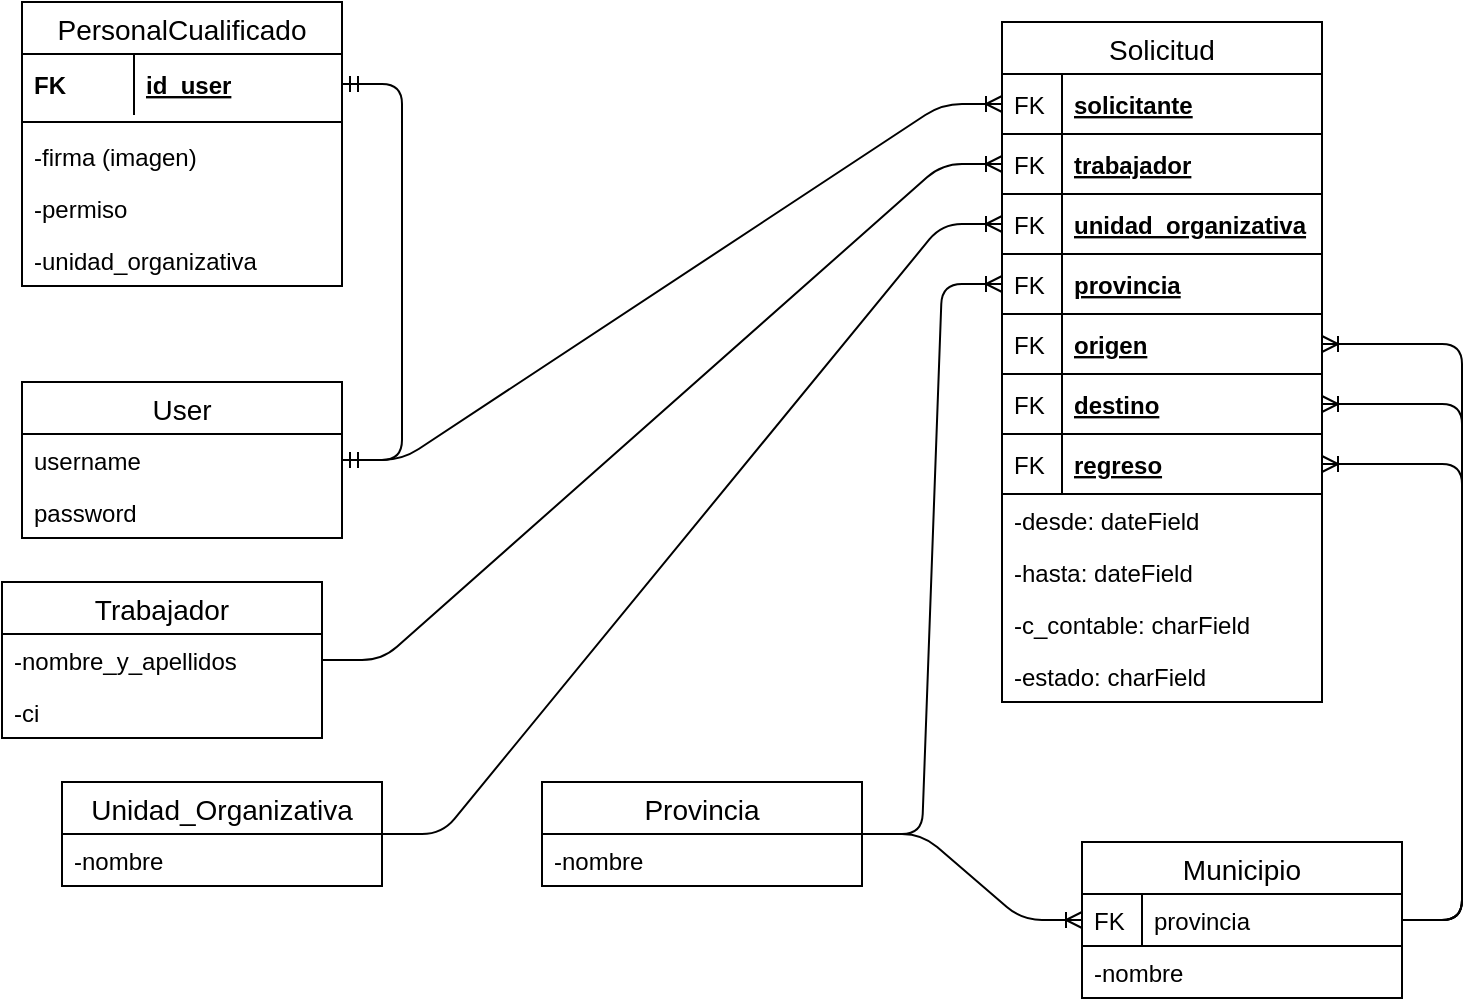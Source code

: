 <mxfile version="13.0.3" type="device"><diagram id="hRr21CLCrdRgrjfULaE2" name="Page-1"><mxGraphModel dx="1108" dy="1603" grid="1" gridSize="10" guides="1" tooltips="1" connect="1" arrows="1" fold="1" page="1" pageScale="1" pageWidth="850" pageHeight="1100" math="0" shadow="0"><root><mxCell id="0"/><mxCell id="1" parent="0"/><mxCell id="ndsB-dTFMg19qVN3Dk2F-6" value="" style="edgeStyle=entityRelationEdgeStyle;fontSize=12;html=1;endArrow=ERmandOne;startArrow=ERmandOne;" edge="1" parent="1" source="XvpRmZklelpXqOV7-6P2-1" target="XvpRmZklelpXqOV7-6P2-6"><mxGeometry width="100" height="100" relative="1" as="geometry"><mxPoint x="370" y="230" as="sourcePoint"/><mxPoint x="470" y="130" as="targetPoint"/></mxGeometry></mxCell><mxCell id="ndsB-dTFMg19qVN3Dk2F-27" value="" style="edgeStyle=entityRelationEdgeStyle;fontSize=12;html=1;endArrow=ERoneToMany;" edge="1" parent="1" source="ndsB-dTFMg19qVN3Dk2F-17" target="ndsB-dTFMg19qVN3Dk2F-25"><mxGeometry width="100" height="100" relative="1" as="geometry"><mxPoint x="430" y="90" as="sourcePoint"/><mxPoint x="530" y="-10" as="targetPoint"/></mxGeometry></mxCell><mxCell id="ndsB-dTFMg19qVN3Dk2F-30" value="" style="edgeStyle=entityRelationEdgeStyle;fontSize=12;html=1;endArrow=ERoneToMany;" edge="1" parent="1" source="XvpRmZklelpXqOV7-6P2-1" target="VsDk8TmTaZAcnqVRvGHH-18"><mxGeometry width="100" height="100" relative="1" as="geometry"><mxPoint x="270" y="-130" as="sourcePoint"/><mxPoint x="530" y="-10" as="targetPoint"/></mxGeometry></mxCell><mxCell id="ndsB-dTFMg19qVN3Dk2F-31" value="" style="edgeStyle=entityRelationEdgeStyle;fontSize=12;html=1;endArrow=ERoneToMany;" edge="1" parent="1" source="ndsB-dTFMg19qVN3Dk2F-9" target="ndsB-dTFMg19qVN3Dk2F-28"><mxGeometry width="100" height="100" relative="1" as="geometry"><mxPoint x="430" y="60" as="sourcePoint"/><mxPoint x="530" y="-40" as="targetPoint"/></mxGeometry></mxCell><mxCell id="ndsB-dTFMg19qVN3Dk2F-34" value="" style="edgeStyle=entityRelationEdgeStyle;fontSize=12;html=1;endArrow=ERoneToMany;" edge="1" parent="1" source="ndsB-dTFMg19qVN3Dk2F-13" target="ndsB-dTFMg19qVN3Dk2F-32"><mxGeometry width="100" height="100" relative="1" as="geometry"><mxPoint x="430" y="60" as="sourcePoint"/><mxPoint x="530" y="-40" as="targetPoint"/></mxGeometry></mxCell><mxCell id="ndsB-dTFMg19qVN3Dk2F-37" value="" style="edgeStyle=entityRelationEdgeStyle;fontSize=12;html=1;endArrow=ERoneToMany;" edge="1" parent="1" source="ndsB-dTFMg19qVN3Dk2F-17" target="ndsB-dTFMg19qVN3Dk2F-35"><mxGeometry width="100" height="100" relative="1" as="geometry"><mxPoint x="430" y="60" as="sourcePoint"/><mxPoint x="530" y="-40" as="targetPoint"/></mxGeometry></mxCell><mxCell id="ndsB-dTFMg19qVN3Dk2F-40" value="" style="edgeStyle=entityRelationEdgeStyle;fontSize=12;html=1;endArrow=ERoneToMany;" edge="1" parent="1" source="ndsB-dTFMg19qVN3Dk2F-21" target="ndsB-dTFMg19qVN3Dk2F-38"><mxGeometry width="100" height="100" relative="1" as="geometry"><mxPoint x="430" y="60" as="sourcePoint"/><mxPoint x="530" y="-40" as="targetPoint"/></mxGeometry></mxCell><mxCell id="ndsB-dTFMg19qVN3Dk2F-44" value="" style="edgeStyle=entityRelationEdgeStyle;fontSize=12;html=1;endArrow=ERoneToMany;" edge="1" parent="1" source="ndsB-dTFMg19qVN3Dk2F-21" target="ndsB-dTFMg19qVN3Dk2F-42"><mxGeometry width="100" height="100" relative="1" as="geometry"><mxPoint x="430" y="220" as="sourcePoint"/><mxPoint x="530" y="120" as="targetPoint"/></mxGeometry></mxCell><mxCell id="ndsB-dTFMg19qVN3Dk2F-47" value="" style="edgeStyle=entityRelationEdgeStyle;fontSize=12;html=1;endArrow=ERoneToMany;" edge="1" parent="1" source="ndsB-dTFMg19qVN3Dk2F-21" target="ndsB-dTFMg19qVN3Dk2F-45"><mxGeometry width="100" height="100" relative="1" as="geometry"><mxPoint x="430" y="220" as="sourcePoint"/><mxPoint x="530" y="120" as="targetPoint"/></mxGeometry></mxCell><mxCell id="VsDk8TmTaZAcnqVRvGHH-17" value="Solicitud" style="swimlane;fontStyle=0;childLayout=stackLayout;horizontal=1;startSize=26;horizontalStack=0;resizeParent=1;resizeParentMax=0;resizeLast=0;collapsible=1;marginBottom=0;align=center;fontSize=14;" parent="1" vertex="1"><mxGeometry x="550" y="-940" width="160" height="340" as="geometry"/></mxCell><mxCell id="VsDk8TmTaZAcnqVRvGHH-18" value="solicitante" style="shape=partialRectangle;top=0;left=0;right=0;bottom=1;align=left;verticalAlign=middle;fillColor=none;spacingLeft=34;spacingRight=4;overflow=hidden;rotatable=0;points=[[0,0.5],[1,0.5]];portConstraint=eastwest;dropTarget=0;fontStyle=5;fontSize=12;" parent="VsDk8TmTaZAcnqVRvGHH-17" vertex="1"><mxGeometry y="26" width="160" height="30" as="geometry"/></mxCell><mxCell id="VsDk8TmTaZAcnqVRvGHH-19" value="FK" style="shape=partialRectangle;top=0;left=0;bottom=0;fillColor=none;align=left;verticalAlign=middle;spacingLeft=4;spacingRight=4;overflow=hidden;rotatable=0;points=[];portConstraint=eastwest;part=1;fontSize=12;" parent="VsDk8TmTaZAcnqVRvGHH-18" vertex="1" connectable="0"><mxGeometry width="30" height="30" as="geometry"/></mxCell><mxCell id="ndsB-dTFMg19qVN3Dk2F-28" value="trabajador" style="shape=partialRectangle;top=0;left=0;right=0;bottom=1;align=left;verticalAlign=middle;fillColor=none;spacingLeft=34;spacingRight=4;overflow=hidden;rotatable=0;points=[[0,0.5],[1,0.5]];portConstraint=eastwest;dropTarget=0;fontStyle=5;fontSize=12;" vertex="1" parent="VsDk8TmTaZAcnqVRvGHH-17"><mxGeometry y="56" width="160" height="30" as="geometry"/></mxCell><mxCell id="ndsB-dTFMg19qVN3Dk2F-29" value="FK" style="shape=partialRectangle;top=0;left=0;bottom=0;fillColor=none;align=left;verticalAlign=middle;spacingLeft=4;spacingRight=4;overflow=hidden;rotatable=0;points=[];portConstraint=eastwest;part=1;fontSize=12;" vertex="1" connectable="0" parent="ndsB-dTFMg19qVN3Dk2F-28"><mxGeometry width="30" height="30" as="geometry"/></mxCell><mxCell id="ndsB-dTFMg19qVN3Dk2F-32" value="unidad_organizativa" style="shape=partialRectangle;top=0;left=0;right=0;bottom=1;align=left;verticalAlign=middle;fillColor=none;spacingLeft=34;spacingRight=4;overflow=hidden;rotatable=0;points=[[0,0.5],[1,0.5]];portConstraint=eastwest;dropTarget=0;fontStyle=5;fontSize=12;" vertex="1" parent="VsDk8TmTaZAcnqVRvGHH-17"><mxGeometry y="86" width="160" height="30" as="geometry"/></mxCell><mxCell id="ndsB-dTFMg19qVN3Dk2F-33" value="FK" style="shape=partialRectangle;top=0;left=0;bottom=0;fillColor=none;align=left;verticalAlign=middle;spacingLeft=4;spacingRight=4;overflow=hidden;rotatable=0;points=[];portConstraint=eastwest;part=1;fontSize=12;" vertex="1" connectable="0" parent="ndsB-dTFMg19qVN3Dk2F-32"><mxGeometry width="30" height="30" as="geometry"/></mxCell><mxCell id="ndsB-dTFMg19qVN3Dk2F-35" value="provincia" style="shape=partialRectangle;top=0;left=0;right=0;bottom=1;align=left;verticalAlign=middle;fillColor=none;spacingLeft=34;spacingRight=4;overflow=hidden;rotatable=0;points=[[0,0.5],[1,0.5]];portConstraint=eastwest;dropTarget=0;fontStyle=5;fontSize=12;" vertex="1" parent="VsDk8TmTaZAcnqVRvGHH-17"><mxGeometry y="116" width="160" height="30" as="geometry"/></mxCell><mxCell id="ndsB-dTFMg19qVN3Dk2F-36" value="FK" style="shape=partialRectangle;top=0;left=0;bottom=0;fillColor=none;align=left;verticalAlign=middle;spacingLeft=4;spacingRight=4;overflow=hidden;rotatable=0;points=[];portConstraint=eastwest;part=1;fontSize=12;" vertex="1" connectable="0" parent="ndsB-dTFMg19qVN3Dk2F-35"><mxGeometry width="30" height="30" as="geometry"/></mxCell><mxCell id="ndsB-dTFMg19qVN3Dk2F-38" value="origen" style="shape=partialRectangle;top=0;left=0;right=0;bottom=1;align=left;verticalAlign=middle;fillColor=none;spacingLeft=34;spacingRight=4;overflow=hidden;rotatable=0;points=[[0,0.5],[1,0.5]];portConstraint=eastwest;dropTarget=0;fontStyle=5;fontSize=12;" vertex="1" parent="VsDk8TmTaZAcnqVRvGHH-17"><mxGeometry y="146" width="160" height="30" as="geometry"/></mxCell><mxCell id="ndsB-dTFMg19qVN3Dk2F-39" value="FK" style="shape=partialRectangle;top=0;left=0;bottom=0;fillColor=none;align=left;verticalAlign=middle;spacingLeft=4;spacingRight=4;overflow=hidden;rotatable=0;points=[];portConstraint=eastwest;part=1;fontSize=12;" vertex="1" connectable="0" parent="ndsB-dTFMg19qVN3Dk2F-38"><mxGeometry width="30" height="30" as="geometry"/></mxCell><mxCell id="ndsB-dTFMg19qVN3Dk2F-42" value="destino" style="shape=partialRectangle;top=0;left=0;right=0;bottom=1;align=left;verticalAlign=middle;fillColor=none;spacingLeft=34;spacingRight=4;overflow=hidden;rotatable=0;points=[[0,0.5],[1,0.5]];portConstraint=eastwest;dropTarget=0;fontStyle=5;fontSize=12;" vertex="1" parent="VsDk8TmTaZAcnqVRvGHH-17"><mxGeometry y="176" width="160" height="30" as="geometry"/></mxCell><mxCell id="ndsB-dTFMg19qVN3Dk2F-43" value="FK" style="shape=partialRectangle;top=0;left=0;bottom=0;fillColor=none;align=left;verticalAlign=middle;spacingLeft=4;spacingRight=4;overflow=hidden;rotatable=0;points=[];portConstraint=eastwest;part=1;fontSize=12;" vertex="1" connectable="0" parent="ndsB-dTFMg19qVN3Dk2F-42"><mxGeometry width="30" height="30" as="geometry"/></mxCell><mxCell id="ndsB-dTFMg19qVN3Dk2F-45" value="regreso" style="shape=partialRectangle;top=0;left=0;right=0;bottom=1;align=left;verticalAlign=middle;fillColor=none;spacingLeft=34;spacingRight=4;overflow=hidden;rotatable=0;points=[[0,0.5],[1,0.5]];portConstraint=eastwest;dropTarget=0;fontStyle=5;fontSize=12;" vertex="1" parent="VsDk8TmTaZAcnqVRvGHH-17"><mxGeometry y="206" width="160" height="30" as="geometry"/></mxCell><mxCell id="ndsB-dTFMg19qVN3Dk2F-46" value="FK" style="shape=partialRectangle;top=0;left=0;bottom=0;fillColor=none;align=left;verticalAlign=middle;spacingLeft=4;spacingRight=4;overflow=hidden;rotatable=0;points=[];portConstraint=eastwest;part=1;fontSize=12;" vertex="1" connectable="0" parent="ndsB-dTFMg19qVN3Dk2F-45"><mxGeometry width="30" height="30" as="geometry"/></mxCell><mxCell id="VsDk8TmTaZAcnqVRvGHH-35" value="-desde: dateField" style="text;strokeColor=none;fillColor=none;spacingLeft=4;spacingRight=4;overflow=hidden;rotatable=0;points=[[0,0.5],[1,0.5]];portConstraint=eastwest;fontSize=12;" parent="VsDk8TmTaZAcnqVRvGHH-17" vertex="1"><mxGeometry y="236" width="160" height="26" as="geometry"/></mxCell><mxCell id="VsDk8TmTaZAcnqVRvGHH-36" value="-hasta: dateField" style="text;strokeColor=none;fillColor=none;spacingLeft=4;spacingRight=4;overflow=hidden;rotatable=0;points=[[0,0.5],[1,0.5]];portConstraint=eastwest;fontSize=12;" parent="VsDk8TmTaZAcnqVRvGHH-17" vertex="1"><mxGeometry y="262" width="160" height="26" as="geometry"/></mxCell><mxCell id="VsDk8TmTaZAcnqVRvGHH-31" value="-c_contable: charField" style="text;strokeColor=none;fillColor=none;spacingLeft=4;spacingRight=4;overflow=hidden;rotatable=0;points=[[0,0.5],[1,0.5]];portConstraint=eastwest;fontSize=12;" parent="VsDk8TmTaZAcnqVRvGHH-17" vertex="1"><mxGeometry y="288" width="160" height="26" as="geometry"/></mxCell><mxCell id="ndsB-dTFMg19qVN3Dk2F-48" value="-estado: charField" style="text;strokeColor=none;fillColor=none;spacingLeft=4;spacingRight=4;overflow=hidden;rotatable=0;points=[[0,0.5],[1,0.5]];portConstraint=eastwest;fontSize=12;" vertex="1" parent="VsDk8TmTaZAcnqVRvGHH-17"><mxGeometry y="314" width="160" height="26" as="geometry"/></mxCell><mxCell id="XvpRmZklelpXqOV7-6P2-5" value="PersonalCualificado" style="swimlane;fontStyle=0;childLayout=stackLayout;horizontal=1;startSize=26;horizontalStack=0;resizeParent=1;resizeParentMax=0;resizeLast=0;collapsible=1;marginBottom=0;align=center;fontSize=14;" parent="1" vertex="1"><mxGeometry x="60" y="-950" width="160" height="142" as="geometry"/></mxCell><mxCell id="XvpRmZklelpXqOV7-6P2-6" value="id_user" style="shape=partialRectangle;top=0;left=0;right=0;bottom=0;align=left;verticalAlign=middle;fillColor=none;spacingLeft=60;spacingRight=4;overflow=hidden;rotatable=0;points=[[0,0.5],[1,0.5]];portConstraint=eastwest;dropTarget=0;fontStyle=5;fontSize=12;" parent="XvpRmZklelpXqOV7-6P2-5" vertex="1"><mxGeometry y="26" width="160" height="30" as="geometry"/></mxCell><mxCell id="XvpRmZklelpXqOV7-6P2-7" value="FK" style="shape=partialRectangle;fontStyle=1;top=0;left=0;bottom=0;fillColor=none;align=left;verticalAlign=middle;spacingLeft=4;spacingRight=4;overflow=hidden;rotatable=0;points=[];portConstraint=eastwest;part=1;fontSize=12;" parent="XvpRmZklelpXqOV7-6P2-6" vertex="1" connectable="0"><mxGeometry width="56" height="30" as="geometry"/></mxCell><mxCell id="ndsB-dTFMg19qVN3Dk2F-4" value="" style="line;strokeWidth=1;fillColor=none;align=left;verticalAlign=middle;spacingTop=-1;spacingLeft=3;spacingRight=3;rotatable=0;labelPosition=right;points=[];portConstraint=eastwest;fontSize=12;" vertex="1" parent="XvpRmZklelpXqOV7-6P2-5"><mxGeometry y="56" width="160" height="8" as="geometry"/></mxCell><mxCell id="VsDk8TmTaZAcnqVRvGHH-48" value="-firma (imagen)" style="text;strokeColor=none;fillColor=none;spacingLeft=4;spacingRight=4;overflow=hidden;rotatable=0;points=[[0,0.5],[1,0.5]];portConstraint=eastwest;fontSize=12;" parent="XvpRmZklelpXqOV7-6P2-5" vertex="1"><mxGeometry y="64" width="160" height="26" as="geometry"/></mxCell><mxCell id="ndsB-dTFMg19qVN3Dk2F-7" value="-permiso" style="text;strokeColor=none;fillColor=none;spacingLeft=4;spacingRight=4;overflow=hidden;rotatable=0;points=[[0,0.5],[1,0.5]];portConstraint=eastwest;fontSize=12;" vertex="1" parent="XvpRmZklelpXqOV7-6P2-5"><mxGeometry y="90" width="160" height="26" as="geometry"/></mxCell><mxCell id="ndsB-dTFMg19qVN3Dk2F-8" value="-unidad_organizativa" style="text;strokeColor=none;fillColor=none;spacingLeft=4;spacingRight=4;overflow=hidden;rotatable=0;points=[[0,0.5],[1,0.5]];portConstraint=eastwest;fontSize=12;" vertex="1" parent="XvpRmZklelpXqOV7-6P2-5"><mxGeometry y="116" width="160" height="26" as="geometry"/></mxCell><mxCell id="XvpRmZklelpXqOV7-6P2-1" value="User" style="swimlane;fontStyle=0;childLayout=stackLayout;horizontal=1;startSize=26;horizontalStack=0;resizeParent=1;resizeParentMax=0;resizeLast=0;collapsible=1;marginBottom=0;align=center;fontSize=14;" parent="1" vertex="1"><mxGeometry x="60" y="-760" width="160" height="78" as="geometry"/></mxCell><mxCell id="XvpRmZklelpXqOV7-6P2-2" value="username" style="text;strokeColor=none;fillColor=none;spacingLeft=4;spacingRight=4;overflow=hidden;rotatable=0;points=[[0,0.5],[1,0.5]];portConstraint=eastwest;fontSize=12;" parent="XvpRmZklelpXqOV7-6P2-1" vertex="1"><mxGeometry y="26" width="160" height="26" as="geometry"/></mxCell><mxCell id="XvpRmZklelpXqOV7-6P2-3" value="password" style="text;strokeColor=none;fillColor=none;spacingLeft=4;spacingRight=4;overflow=hidden;rotatable=0;points=[[0,0.5],[1,0.5]];portConstraint=eastwest;fontSize=12;" parent="XvpRmZklelpXqOV7-6P2-1" vertex="1"><mxGeometry y="52" width="160" height="26" as="geometry"/></mxCell><mxCell id="ndsB-dTFMg19qVN3Dk2F-9" value="Trabajador" style="swimlane;fontStyle=0;childLayout=stackLayout;horizontal=1;startSize=26;horizontalStack=0;resizeParent=1;resizeParentMax=0;resizeLast=0;collapsible=1;marginBottom=0;align=center;fontSize=14;" vertex="1" parent="1"><mxGeometry x="50" y="-660" width="160" height="78" as="geometry"/></mxCell><mxCell id="ndsB-dTFMg19qVN3Dk2F-10" value="-nombre_y_apellidos" style="text;strokeColor=none;fillColor=none;spacingLeft=4;spacingRight=4;overflow=hidden;rotatable=0;points=[[0,0.5],[1,0.5]];portConstraint=eastwest;fontSize=12;" vertex="1" parent="ndsB-dTFMg19qVN3Dk2F-9"><mxGeometry y="26" width="160" height="26" as="geometry"/></mxCell><mxCell id="ndsB-dTFMg19qVN3Dk2F-11" value="-ci" style="text;strokeColor=none;fillColor=none;spacingLeft=4;spacingRight=4;overflow=hidden;rotatable=0;points=[[0,0.5],[1,0.5]];portConstraint=eastwest;fontSize=12;" vertex="1" parent="ndsB-dTFMg19qVN3Dk2F-9"><mxGeometry y="52" width="160" height="26" as="geometry"/></mxCell><mxCell id="ndsB-dTFMg19qVN3Dk2F-17" value="Provincia" style="swimlane;fontStyle=0;childLayout=stackLayout;horizontal=1;startSize=26;horizontalStack=0;resizeParent=1;resizeParentMax=0;resizeLast=0;collapsible=1;marginBottom=0;align=center;fontSize=14;" vertex="1" parent="1"><mxGeometry x="320" y="-560" width="160" height="52" as="geometry"/></mxCell><mxCell id="ndsB-dTFMg19qVN3Dk2F-18" value="-nombre" style="text;strokeColor=none;fillColor=none;spacingLeft=4;spacingRight=4;overflow=hidden;rotatable=0;points=[[0,0.5],[1,0.5]];portConstraint=eastwest;fontSize=12;" vertex="1" parent="ndsB-dTFMg19qVN3Dk2F-17"><mxGeometry y="26" width="160" height="26" as="geometry"/></mxCell><mxCell id="ndsB-dTFMg19qVN3Dk2F-13" value="Unidad_Organizativa" style="swimlane;fontStyle=0;childLayout=stackLayout;horizontal=1;startSize=26;horizontalStack=0;resizeParent=1;resizeParentMax=0;resizeLast=0;collapsible=1;marginBottom=0;align=center;fontSize=14;" vertex="1" parent="1"><mxGeometry x="80" y="-560" width="160" height="52" as="geometry"/></mxCell><mxCell id="ndsB-dTFMg19qVN3Dk2F-14" value="-nombre" style="text;strokeColor=none;fillColor=none;spacingLeft=4;spacingRight=4;overflow=hidden;rotatable=0;points=[[0,0.5],[1,0.5]];portConstraint=eastwest;fontSize=12;" vertex="1" parent="ndsB-dTFMg19qVN3Dk2F-13"><mxGeometry y="26" width="160" height="26" as="geometry"/></mxCell><mxCell id="ndsB-dTFMg19qVN3Dk2F-21" value="Municipio" style="swimlane;fontStyle=0;childLayout=stackLayout;horizontal=1;startSize=26;horizontalStack=0;resizeParent=1;resizeParentMax=0;resizeLast=0;collapsible=1;marginBottom=0;align=center;fontSize=14;" vertex="1" parent="1"><mxGeometry x="590" y="-530" width="160" height="78" as="geometry"/></mxCell><mxCell id="ndsB-dTFMg19qVN3Dk2F-25" value="provincia" style="shape=partialRectangle;top=0;left=0;right=0;bottom=1;align=left;verticalAlign=top;fillColor=none;spacingLeft=34;spacingRight=4;overflow=hidden;rotatable=0;points=[[0,0.5],[1,0.5]];portConstraint=eastwest;dropTarget=0;fontSize=12;" vertex="1" parent="ndsB-dTFMg19qVN3Dk2F-21"><mxGeometry y="26" width="160" height="26" as="geometry"/></mxCell><mxCell id="ndsB-dTFMg19qVN3Dk2F-26" value="FK" style="shape=partialRectangle;top=0;left=0;bottom=0;fillColor=none;align=left;verticalAlign=top;spacingLeft=4;spacingRight=4;overflow=hidden;rotatable=0;points=[];portConstraint=eastwest;part=1;fontSize=12;" vertex="1" connectable="0" parent="ndsB-dTFMg19qVN3Dk2F-25"><mxGeometry width="30" height="26" as="geometry"/></mxCell><mxCell id="ndsB-dTFMg19qVN3Dk2F-23" value="-nombre" style="text;strokeColor=none;fillColor=none;spacingLeft=4;spacingRight=4;overflow=hidden;rotatable=0;points=[[0,0.5],[1,0.5]];portConstraint=eastwest;fontSize=12;" vertex="1" parent="ndsB-dTFMg19qVN3Dk2F-21"><mxGeometry y="52" width="160" height="26" as="geometry"/></mxCell></root></mxGraphModel></diagram></mxfile>